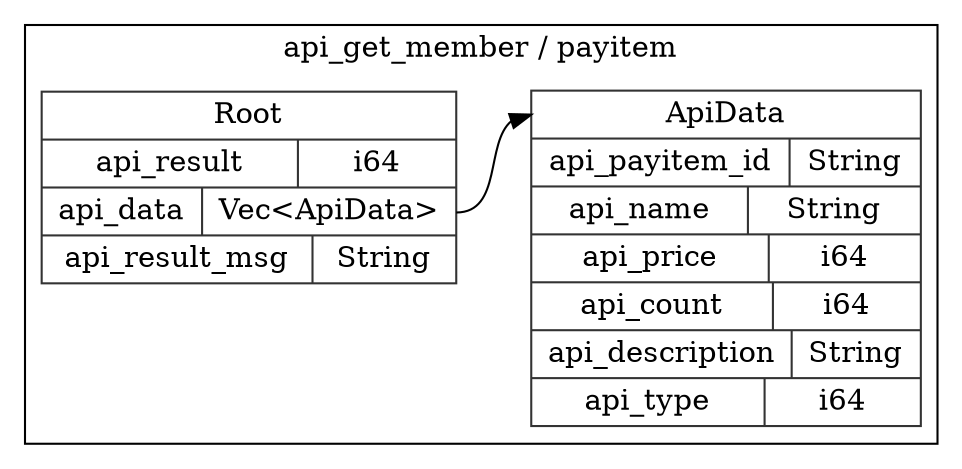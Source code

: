 digraph {
  rankdir=LR;
  subgraph cluster_0 {
    label="api_get_member / payitem";
    node [style="filled", color=white, style="solid", color=gray20];
    api_get_member__payitem__ApiData [label="<ApiData> ApiData  | { api_payitem_id | <api_payitem_id> String } | { api_name | <api_name> String } | { api_price | <api_price> i64 } | { api_count | <api_count> i64 } | { api_description | <api_description> String } | { api_type | <api_type> i64 }", shape=record];
    api_get_member__payitem__Root [label="<Root> Root  | { api_result | <api_result> i64 } | { api_data | <api_data> Vec\<ApiData\> } | { api_result_msg | <api_result_msg> String }", shape=record];
    api_get_member__payitem__Root:api_data:e -> api_get_member__payitem__ApiData:ApiData:w;
  }
}

